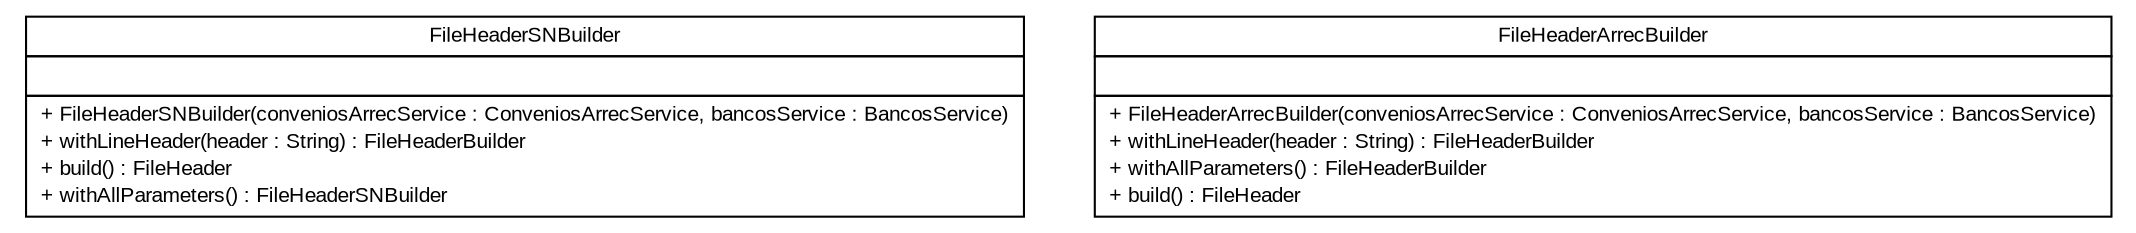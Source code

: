 #!/usr/local/bin/dot
#
# Class diagram 
# Generated by UMLGraph version R5_6 (http://www.umlgraph.org/)
#

digraph G {
	edge [fontname="arial",fontsize=10,labelfontname="arial",labelfontsize=10];
	node [fontname="arial",fontsize=10,shape=plaintext];
	nodesep=0.25;
	ranksep=0.5;
	// br.gov.to.sefaz.arr.processamento.domain.header.builder.FileHeaderSNBuilder
	c12289 [label=<<table title="br.gov.to.sefaz.arr.processamento.domain.header.builder.FileHeaderSNBuilder" border="0" cellborder="1" cellspacing="0" cellpadding="2" port="p" href="./FileHeaderSNBuilder.html">
		<tr><td><table border="0" cellspacing="0" cellpadding="1">
<tr><td align="center" balign="center"> FileHeaderSNBuilder </td></tr>
		</table></td></tr>
		<tr><td><table border="0" cellspacing="0" cellpadding="1">
<tr><td align="left" balign="left">  </td></tr>
		</table></td></tr>
		<tr><td><table border="0" cellspacing="0" cellpadding="1">
<tr><td align="left" balign="left"> + FileHeaderSNBuilder(conveniosArrecService : ConveniosArrecService, bancosService : BancosService) </td></tr>
<tr><td align="left" balign="left"> + withLineHeader(header : String) : FileHeaderBuilder </td></tr>
<tr><td align="left" balign="left"> + build() : FileHeader </td></tr>
<tr><td align="left" balign="left"> + withAllParameters() : FileHeaderSNBuilder </td></tr>
		</table></td></tr>
		</table>>, URL="./FileHeaderSNBuilder.html", fontname="arial", fontcolor="black", fontsize=10.0];
	// br.gov.to.sefaz.arr.processamento.domain.header.builder.FileHeaderArrecBuilder
	c12290 [label=<<table title="br.gov.to.sefaz.arr.processamento.domain.header.builder.FileHeaderArrecBuilder" border="0" cellborder="1" cellspacing="0" cellpadding="2" port="p" href="./FileHeaderArrecBuilder.html">
		<tr><td><table border="0" cellspacing="0" cellpadding="1">
<tr><td align="center" balign="center"> FileHeaderArrecBuilder </td></tr>
		</table></td></tr>
		<tr><td><table border="0" cellspacing="0" cellpadding="1">
<tr><td align="left" balign="left">  </td></tr>
		</table></td></tr>
		<tr><td><table border="0" cellspacing="0" cellpadding="1">
<tr><td align="left" balign="left"> + FileHeaderArrecBuilder(conveniosArrecService : ConveniosArrecService, bancosService : BancosService) </td></tr>
<tr><td align="left" balign="left"> + withLineHeader(header : String) : FileHeaderBuilder </td></tr>
<tr><td align="left" balign="left"> + withAllParameters() : FileHeaderBuilder </td></tr>
<tr><td align="left" balign="left"> + build() : FileHeader </td></tr>
		</table></td></tr>
		</table>>, URL="./FileHeaderArrecBuilder.html", fontname="arial", fontcolor="black", fontsize=10.0];
}

